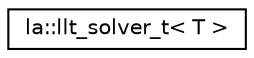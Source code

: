 digraph "Graphical Class Hierarchy"
{
 // LATEX_PDF_SIZE
  edge [fontname="Helvetica",fontsize="10",labelfontname="Helvetica",labelfontsize="10"];
  node [fontname="Helvetica",fontsize="10",shape=record];
  rankdir="LR";
  Node0 [label="la::llt_solver_t\< T \>",height=0.2,width=0.4,color="black", fillcolor="white", style="filled",URL="$structla_1_1llt__solver__t.html",tooltip=" "];
}
